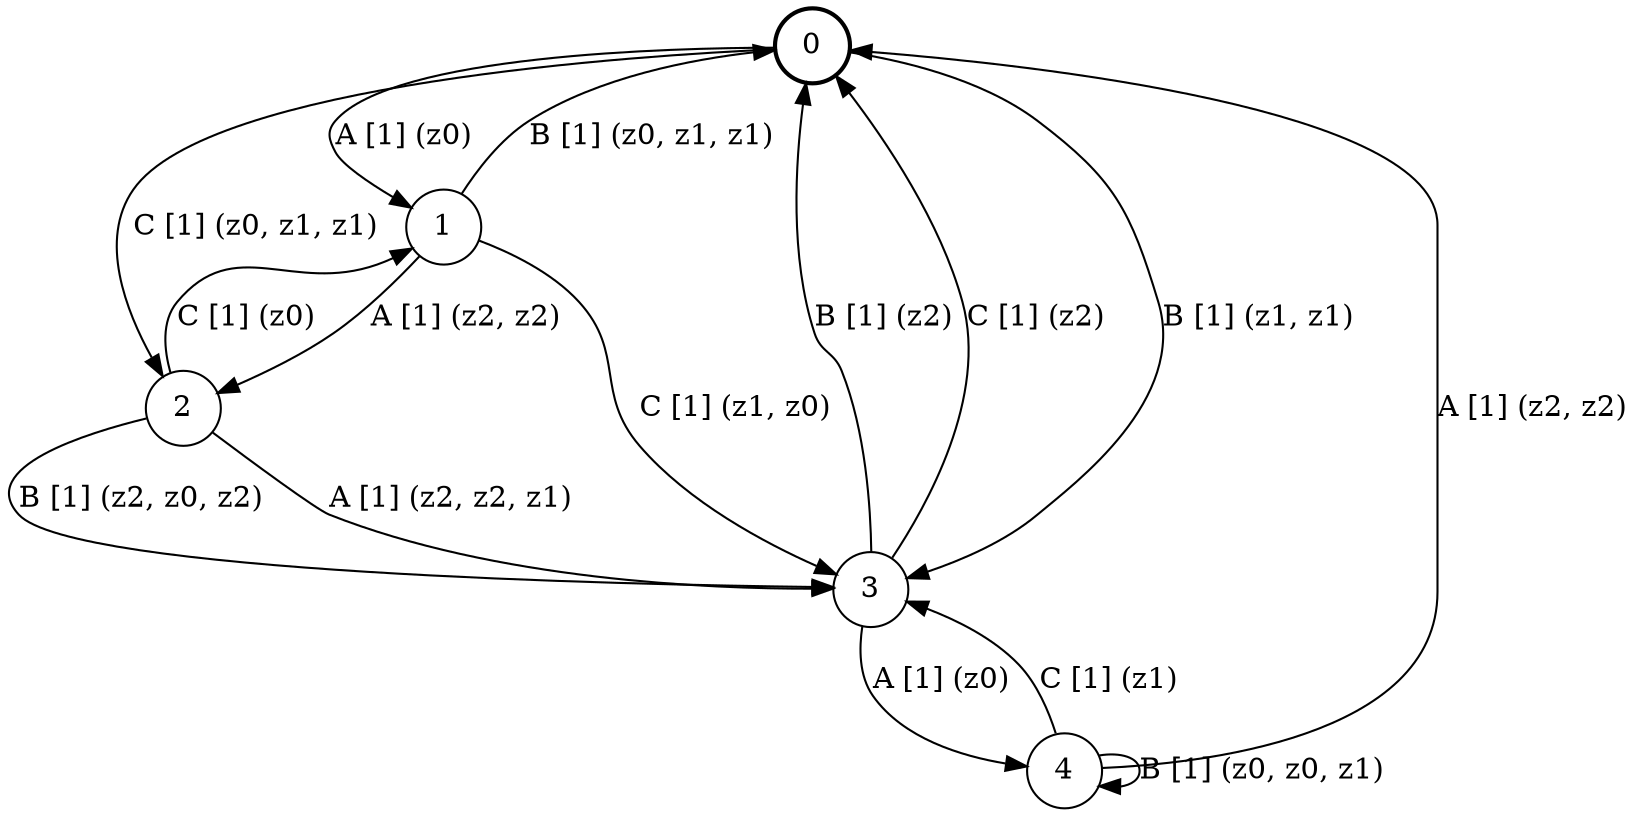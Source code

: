 # generated file, don't try to modify
# command: dot -Tpng <filename> > tree.png
digraph Automaton {
    node [shape = circle];
    0 [style = "bold"];
    0 -> 1 [label = "A [1] (z0) "];
    0 -> 3 [label = "B [1] (z1, z1) "];
    0 -> 2 [label = "C [1] (z0, z1, z1) "];
    1 -> 2 [label = "A [1] (z2, z2) "];
    1 -> 0 [label = "B [1] (z0, z1, z1) "];
    1 -> 3 [label = "C [1] (z1, z0) "];
    2 -> 3 [label = "A [1] (z2, z2, z1) "];
    2 -> 3 [label = "B [1] (z2, z0, z2) "];
    2 -> 1 [label = "C [1] (z0) "];
    3 -> 4 [label = "A [1] (z0) "];
    3 -> 0 [label = "B [1] (z2) "];
    3 -> 0 [label = "C [1] (z2) "];
    4 -> 0 [label = "A [1] (z2, z2) "];
    4 -> 4 [label = "B [1] (z0, z0, z1) "];
    4 -> 3 [label = "C [1] (z1) "];
}
